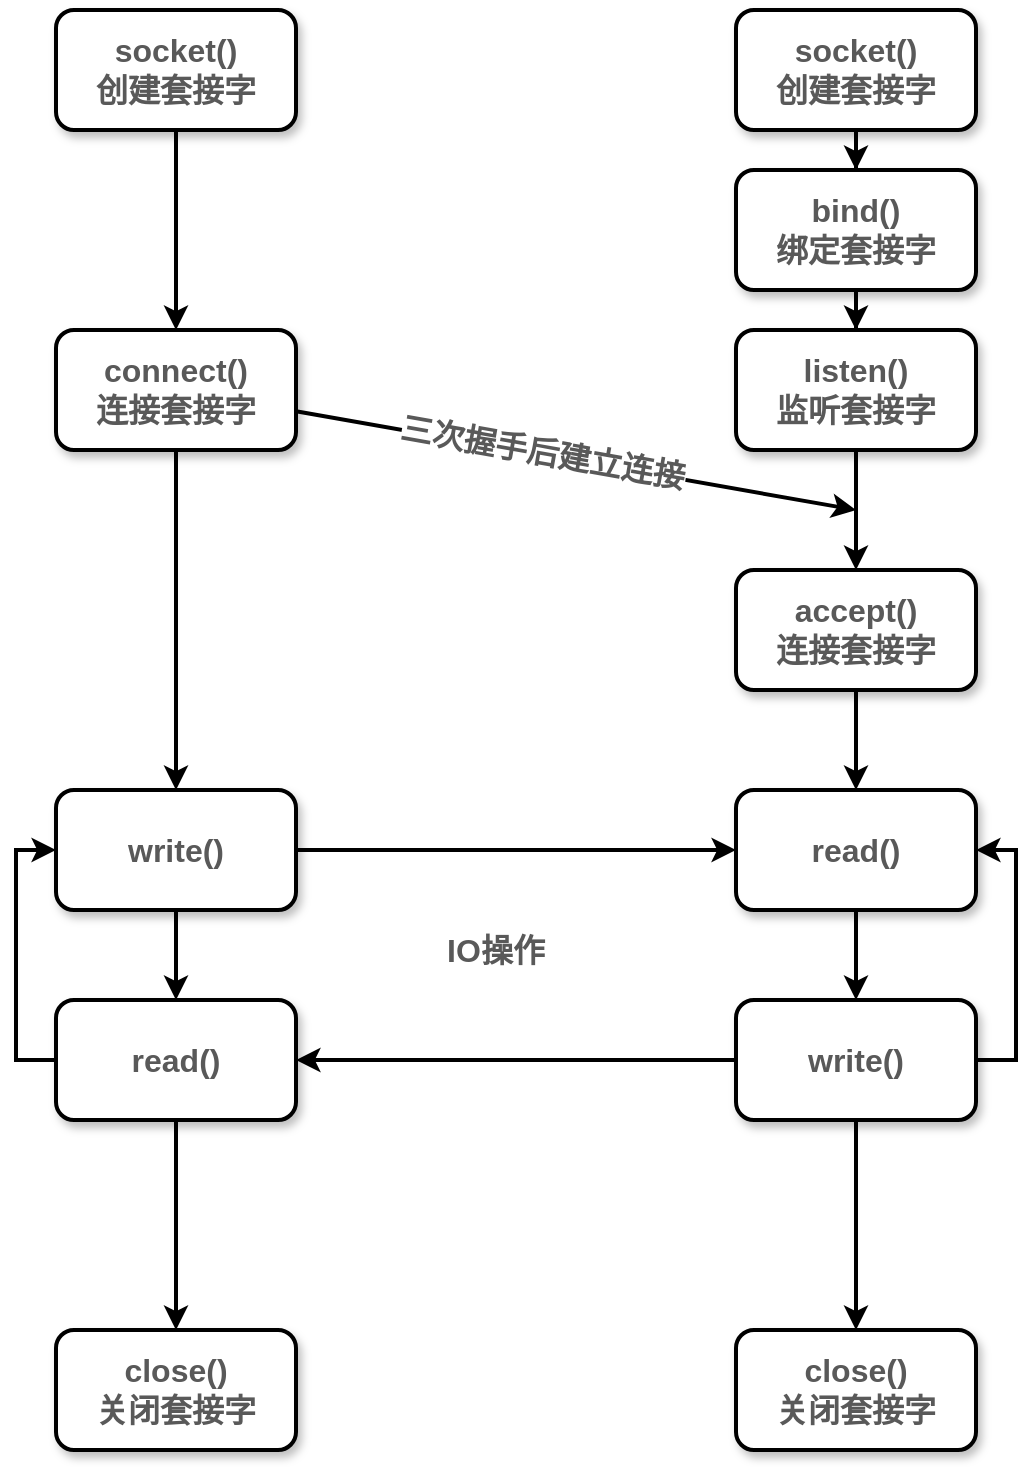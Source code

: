 <mxfile version="13.7.3" type="github">
  <diagram id="UllkI3ypj0Mlm9RMfmXD" name="第 1 页">
    <mxGraphModel dx="868" dy="449" grid="1" gridSize="10" guides="1" tooltips="1" connect="1" arrows="1" fold="1" page="1" pageScale="1" pageWidth="827" pageHeight="1169" math="0" shadow="0">
      <root>
        <mxCell id="0" />
        <mxCell id="1" parent="0" />
        <mxCell id="pasJFCKsH6dyvnOZzvLt-3" value="" style="edgeStyle=orthogonalEdgeStyle;rounded=0;orthogonalLoop=1;jettySize=auto;html=1;strokeWidth=2;" edge="1" parent="1" source="6OzRGNvI4779vGjQ4yT8-1" target="pasJFCKsH6dyvnOZzvLt-1">
          <mxGeometry relative="1" as="geometry" />
        </mxCell>
        <mxCell id="6OzRGNvI4779vGjQ4yT8-1" value="&lt;font style=&quot;font-size: 16px&quot; color=&quot;#595959&quot;&gt;&lt;b&gt;socket()&lt;br&gt;创建套接字&lt;/b&gt;&lt;/font&gt;" style="rounded=1;whiteSpace=wrap;html=1;strokeWidth=2;shadow=1;glass=0;sketch=0;" parent="1" vertex="1">
          <mxGeometry x="440" y="80" width="120" height="60" as="geometry" />
        </mxCell>
        <mxCell id="pasJFCKsH6dyvnOZzvLt-4" value="" style="edgeStyle=orthogonalEdgeStyle;rounded=0;orthogonalLoop=1;jettySize=auto;html=1;strokeWidth=2;" edge="1" parent="1" source="pasJFCKsH6dyvnOZzvLt-1" target="pasJFCKsH6dyvnOZzvLt-2">
          <mxGeometry relative="1" as="geometry" />
        </mxCell>
        <mxCell id="pasJFCKsH6dyvnOZzvLt-1" value="&lt;font style=&quot;font-size: 16px&quot; color=&quot;#595959&quot;&gt;&lt;b&gt;bind()&lt;br&gt;绑定套接字&lt;/b&gt;&lt;/font&gt;" style="rounded=1;whiteSpace=wrap;html=1;strokeWidth=2;shadow=1;glass=0;sketch=0;" vertex="1" parent="1">
          <mxGeometry x="440" y="160" width="120" height="60" as="geometry" />
        </mxCell>
        <mxCell id="pasJFCKsH6dyvnOZzvLt-6" value="" style="edgeStyle=orthogonalEdgeStyle;rounded=0;orthogonalLoop=1;jettySize=auto;html=1;strokeWidth=2;" edge="1" parent="1" source="pasJFCKsH6dyvnOZzvLt-2" target="pasJFCKsH6dyvnOZzvLt-5">
          <mxGeometry relative="1" as="geometry" />
        </mxCell>
        <mxCell id="pasJFCKsH6dyvnOZzvLt-2" value="&lt;font style=&quot;font-size: 16px&quot; color=&quot;#595959&quot;&gt;&lt;b&gt;listen()&lt;br&gt;监听套接字&lt;/b&gt;&lt;/font&gt;" style="rounded=1;whiteSpace=wrap;html=1;strokeWidth=2;shadow=1;glass=0;sketch=0;" vertex="1" parent="1">
          <mxGeometry x="440" y="240" width="120" height="60" as="geometry" />
        </mxCell>
        <mxCell id="pasJFCKsH6dyvnOZzvLt-10" value="" style="edgeStyle=orthogonalEdgeStyle;rounded=0;orthogonalLoop=1;jettySize=auto;html=1;strokeWidth=2;" edge="1" parent="1" source="pasJFCKsH6dyvnOZzvLt-5" target="pasJFCKsH6dyvnOZzvLt-7">
          <mxGeometry relative="1" as="geometry" />
        </mxCell>
        <mxCell id="pasJFCKsH6dyvnOZzvLt-5" value="&lt;font style=&quot;font-size: 16px&quot; color=&quot;#595959&quot;&gt;&lt;b&gt;accept()&lt;br&gt;连接套接字&lt;/b&gt;&lt;/font&gt;" style="rounded=1;whiteSpace=wrap;html=1;strokeWidth=2;shadow=1;glass=0;sketch=0;" vertex="1" parent="1">
          <mxGeometry x="440" y="360" width="120" height="60" as="geometry" />
        </mxCell>
        <mxCell id="pasJFCKsH6dyvnOZzvLt-11" value="" style="edgeStyle=orthogonalEdgeStyle;rounded=0;orthogonalLoop=1;jettySize=auto;html=1;strokeWidth=2;" edge="1" parent="1" source="pasJFCKsH6dyvnOZzvLt-7" target="pasJFCKsH6dyvnOZzvLt-8">
          <mxGeometry relative="1" as="geometry" />
        </mxCell>
        <mxCell id="pasJFCKsH6dyvnOZzvLt-7" value="&lt;font color=&quot;#595959&quot;&gt;&lt;span style=&quot;font-size: 16px&quot;&gt;&lt;b&gt;read()&lt;/b&gt;&lt;/span&gt;&lt;/font&gt;" style="rounded=1;whiteSpace=wrap;html=1;strokeWidth=2;shadow=1;glass=0;sketch=0;" vertex="1" parent="1">
          <mxGeometry x="440" y="470" width="120" height="60" as="geometry" />
        </mxCell>
        <mxCell id="pasJFCKsH6dyvnOZzvLt-12" value="" style="edgeStyle=orthogonalEdgeStyle;rounded=0;orthogonalLoop=1;jettySize=auto;html=1;strokeWidth=2;" edge="1" parent="1" source="pasJFCKsH6dyvnOZzvLt-8" target="pasJFCKsH6dyvnOZzvLt-9">
          <mxGeometry relative="1" as="geometry" />
        </mxCell>
        <mxCell id="pasJFCKsH6dyvnOZzvLt-21" style="edgeStyle=orthogonalEdgeStyle;rounded=0;orthogonalLoop=1;jettySize=auto;html=1;entryX=1;entryY=0.5;entryDx=0;entryDy=0;strokeWidth=2;" edge="1" parent="1" source="pasJFCKsH6dyvnOZzvLt-8" target="pasJFCKsH6dyvnOZzvLt-7">
          <mxGeometry relative="1" as="geometry">
            <Array as="points">
              <mxPoint x="580" y="605" />
              <mxPoint x="580" y="500" />
            </Array>
          </mxGeometry>
        </mxCell>
        <mxCell id="pasJFCKsH6dyvnOZzvLt-26" style="edgeStyle=orthogonalEdgeStyle;rounded=0;orthogonalLoop=1;jettySize=auto;html=1;strokeWidth=2;" edge="1" parent="1" source="pasJFCKsH6dyvnOZzvLt-8" target="pasJFCKsH6dyvnOZzvLt-16">
          <mxGeometry relative="1" as="geometry" />
        </mxCell>
        <mxCell id="pasJFCKsH6dyvnOZzvLt-8" value="&lt;font color=&quot;#595959&quot;&gt;&lt;span style=&quot;font-size: 16px&quot;&gt;&lt;b&gt;write()&lt;/b&gt;&lt;/span&gt;&lt;/font&gt;" style="rounded=1;whiteSpace=wrap;html=1;strokeWidth=2;shadow=1;glass=0;sketch=0;" vertex="1" parent="1">
          <mxGeometry x="440" y="575" width="120" height="60" as="geometry" />
        </mxCell>
        <mxCell id="pasJFCKsH6dyvnOZzvLt-9" value="&lt;font color=&quot;#595959&quot;&gt;&lt;span style=&quot;font-size: 16px&quot;&gt;&lt;b&gt;close()&lt;br&gt;关闭套接字&lt;br&gt;&lt;/b&gt;&lt;/span&gt;&lt;/font&gt;" style="rounded=1;whiteSpace=wrap;html=1;strokeWidth=2;shadow=1;glass=0;sketch=0;" vertex="1" parent="1">
          <mxGeometry x="440" y="740" width="120" height="60" as="geometry" />
        </mxCell>
        <mxCell id="pasJFCKsH6dyvnOZzvLt-18" value="" style="edgeStyle=orthogonalEdgeStyle;rounded=0;orthogonalLoop=1;jettySize=auto;html=1;strokeWidth=2;" edge="1" parent="1" source="pasJFCKsH6dyvnOZzvLt-13" target="pasJFCKsH6dyvnOZzvLt-14">
          <mxGeometry relative="1" as="geometry" />
        </mxCell>
        <mxCell id="pasJFCKsH6dyvnOZzvLt-13" value="&lt;font style=&quot;font-size: 16px&quot; color=&quot;#595959&quot;&gt;&lt;b&gt;socket()&lt;br&gt;创建套接字&lt;/b&gt;&lt;/font&gt;" style="rounded=1;whiteSpace=wrap;html=1;strokeWidth=2;shadow=1;glass=0;sketch=0;" vertex="1" parent="1">
          <mxGeometry x="100" y="80" width="120" height="60" as="geometry" />
        </mxCell>
        <mxCell id="pasJFCKsH6dyvnOZzvLt-19" style="rounded=0;orthogonalLoop=1;jettySize=auto;html=1;strokeWidth=2;" edge="1" parent="1" source="pasJFCKsH6dyvnOZzvLt-14">
          <mxGeometry relative="1" as="geometry">
            <mxPoint x="500" y="330" as="targetPoint" />
          </mxGeometry>
        </mxCell>
        <mxCell id="pasJFCKsH6dyvnOZzvLt-20" value="&lt;font style=&quot;font-size: 16px&quot; color=&quot;#595959&quot;&gt;&lt;b&gt;三次握手后建立连接&lt;/b&gt;&lt;/font&gt;" style="edgeLabel;html=1;align=center;verticalAlign=middle;resizable=0;points=[];rotation=10;" vertex="1" connectable="0" parent="pasJFCKsH6dyvnOZzvLt-19">
          <mxGeometry x="-0.209" y="1" relative="1" as="geometry">
            <mxPoint x="11.8" y="2" as="offset" />
          </mxGeometry>
        </mxCell>
        <mxCell id="pasJFCKsH6dyvnOZzvLt-28" style="rounded=0;orthogonalLoop=1;jettySize=auto;html=1;strokeWidth=2;" edge="1" parent="1" source="pasJFCKsH6dyvnOZzvLt-14" target="pasJFCKsH6dyvnOZzvLt-15">
          <mxGeometry relative="1" as="geometry" />
        </mxCell>
        <mxCell id="pasJFCKsH6dyvnOZzvLt-14" value="&lt;font style=&quot;font-size: 16px&quot; color=&quot;#595959&quot;&gt;&lt;b&gt;connect()&lt;br&gt;连接套接字&lt;/b&gt;&lt;/font&gt;" style="rounded=1;whiteSpace=wrap;html=1;strokeWidth=2;shadow=1;glass=0;sketch=0;" vertex="1" parent="1">
          <mxGeometry x="100" y="240" width="120" height="60" as="geometry" />
        </mxCell>
        <mxCell id="pasJFCKsH6dyvnOZzvLt-23" value="" style="edgeStyle=orthogonalEdgeStyle;rounded=0;orthogonalLoop=1;jettySize=auto;html=1;strokeWidth=2;" edge="1" parent="1" source="pasJFCKsH6dyvnOZzvLt-15" target="pasJFCKsH6dyvnOZzvLt-16">
          <mxGeometry relative="1" as="geometry" />
        </mxCell>
        <mxCell id="pasJFCKsH6dyvnOZzvLt-25" style="edgeStyle=orthogonalEdgeStyle;rounded=0;orthogonalLoop=1;jettySize=auto;html=1;entryX=0;entryY=0.5;entryDx=0;entryDy=0;strokeWidth=2;" edge="1" parent="1" source="pasJFCKsH6dyvnOZzvLt-15" target="pasJFCKsH6dyvnOZzvLt-7">
          <mxGeometry relative="1" as="geometry" />
        </mxCell>
        <mxCell id="pasJFCKsH6dyvnOZzvLt-15" value="&lt;font color=&quot;#595959&quot;&gt;&lt;span style=&quot;font-size: 16px&quot;&gt;&lt;b&gt;write()&lt;/b&gt;&lt;/span&gt;&lt;/font&gt;" style="rounded=1;whiteSpace=wrap;html=1;strokeWidth=2;shadow=1;glass=0;sketch=0;" vertex="1" parent="1">
          <mxGeometry x="100" y="470" width="120" height="60" as="geometry" />
        </mxCell>
        <mxCell id="pasJFCKsH6dyvnOZzvLt-24" style="edgeStyle=orthogonalEdgeStyle;rounded=0;orthogonalLoop=1;jettySize=auto;html=1;entryX=0;entryY=0.5;entryDx=0;entryDy=0;strokeWidth=2;" edge="1" parent="1" source="pasJFCKsH6dyvnOZzvLt-16" target="pasJFCKsH6dyvnOZzvLt-15">
          <mxGeometry relative="1" as="geometry">
            <Array as="points">
              <mxPoint x="80" y="605" />
              <mxPoint x="80" y="500" />
            </Array>
          </mxGeometry>
        </mxCell>
        <mxCell id="pasJFCKsH6dyvnOZzvLt-29" value="" style="edgeStyle=none;rounded=0;orthogonalLoop=1;jettySize=auto;html=1;strokeWidth=2;" edge="1" parent="1" source="pasJFCKsH6dyvnOZzvLt-16" target="pasJFCKsH6dyvnOZzvLt-17">
          <mxGeometry relative="1" as="geometry" />
        </mxCell>
        <mxCell id="pasJFCKsH6dyvnOZzvLt-16" value="&lt;font color=&quot;#595959&quot;&gt;&lt;span style=&quot;font-size: 16px&quot;&gt;&lt;b&gt;read()&lt;/b&gt;&lt;/span&gt;&lt;/font&gt;" style="rounded=1;whiteSpace=wrap;html=1;strokeWidth=2;shadow=1;glass=0;sketch=0;" vertex="1" parent="1">
          <mxGeometry x="100" y="575" width="120" height="60" as="geometry" />
        </mxCell>
        <mxCell id="pasJFCKsH6dyvnOZzvLt-17" value="&lt;font color=&quot;#595959&quot;&gt;&lt;span style=&quot;font-size: 16px&quot;&gt;&lt;b&gt;close()&lt;br&gt;关闭套接字&lt;br&gt;&lt;/b&gt;&lt;/span&gt;&lt;/font&gt;" style="rounded=1;whiteSpace=wrap;html=1;strokeWidth=2;shadow=1;glass=0;sketch=0;" vertex="1" parent="1">
          <mxGeometry x="100" y="740" width="120" height="60" as="geometry" />
        </mxCell>
        <mxCell id="pasJFCKsH6dyvnOZzvLt-27" value="&lt;font style=&quot;font-size: 16px&quot; color=&quot;#595959&quot;&gt;&lt;b&gt;IO操作&lt;/b&gt;&lt;/font&gt;" style="text;html=1;strokeColor=none;fillColor=none;align=center;verticalAlign=middle;whiteSpace=wrap;rounded=0;shadow=1;glass=0;sketch=0;" vertex="1" parent="1">
          <mxGeometry x="290" y="540" width="60" height="20" as="geometry" />
        </mxCell>
      </root>
    </mxGraphModel>
  </diagram>
</mxfile>
